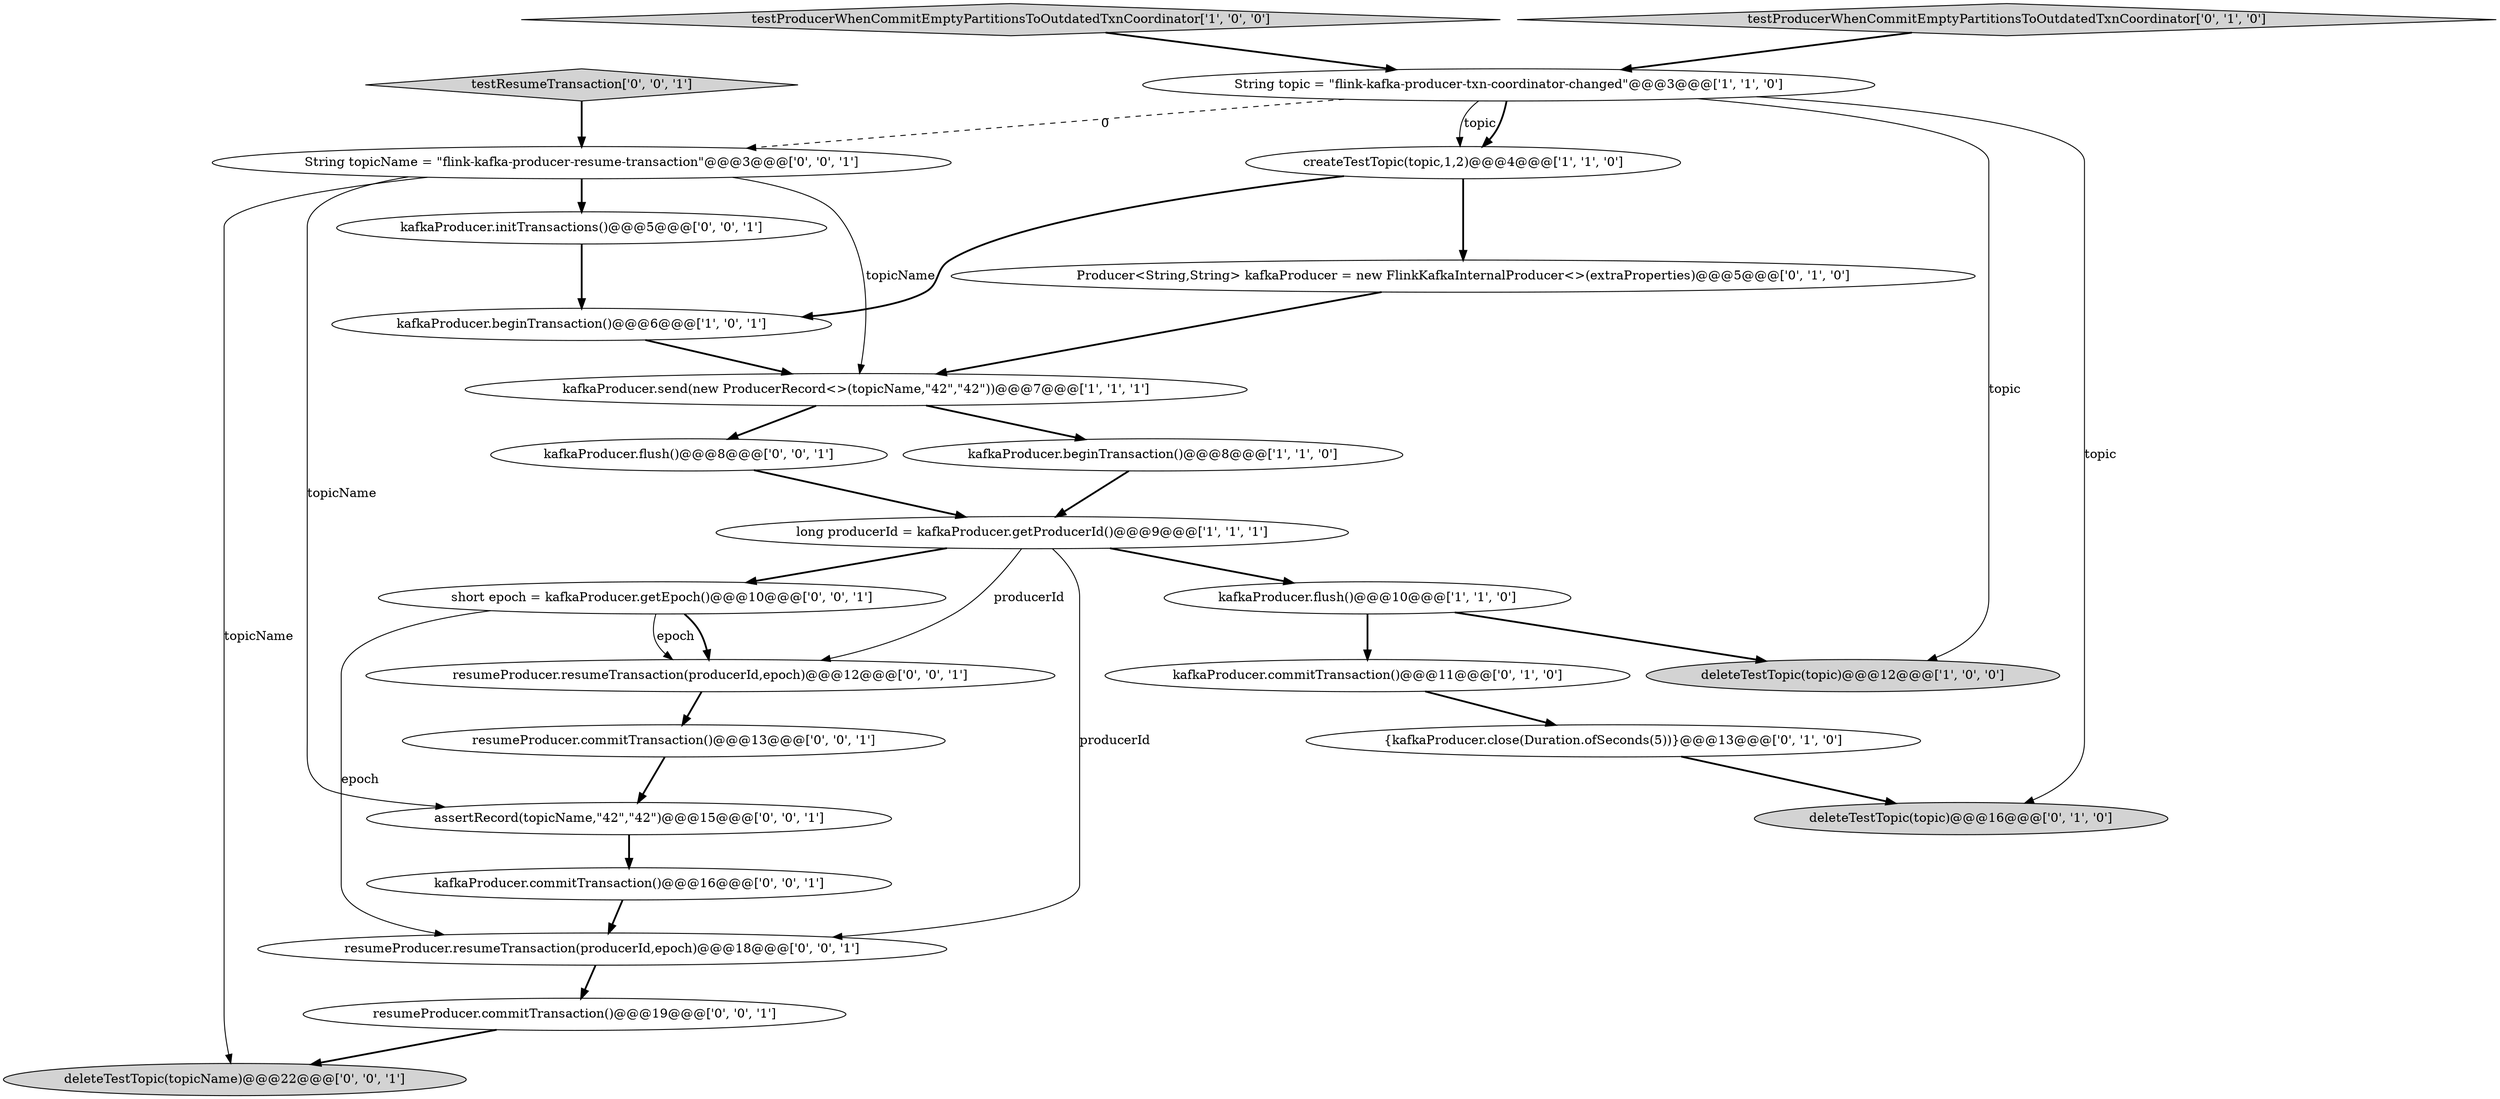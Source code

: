 digraph {
8 [style = filled, label = "deleteTestTopic(topic)@@@12@@@['1', '0', '0']", fillcolor = lightgray, shape = ellipse image = "AAA0AAABBB1BBB"];
15 [style = filled, label = "testResumeTransaction['0', '0', '1']", fillcolor = lightgray, shape = diamond image = "AAA0AAABBB3BBB"];
6 [style = filled, label = "kafkaProducer.beginTransaction()@@@8@@@['1', '1', '0']", fillcolor = white, shape = ellipse image = "AAA0AAABBB1BBB"];
16 [style = filled, label = "String topicName = \"flink-kafka-producer-resume-transaction\"@@@3@@@['0', '0', '1']", fillcolor = white, shape = ellipse image = "AAA0AAABBB3BBB"];
18 [style = filled, label = "short epoch = kafkaProducer.getEpoch()@@@10@@@['0', '0', '1']", fillcolor = white, shape = ellipse image = "AAA0AAABBB3BBB"];
7 [style = filled, label = "kafkaProducer.send(new ProducerRecord<>(topicName,\"42\",\"42\"))@@@7@@@['1', '1', '1']", fillcolor = white, shape = ellipse image = "AAA0AAABBB1BBB"];
25 [style = filled, label = "resumeProducer.commitTransaction()@@@19@@@['0', '0', '1']", fillcolor = white, shape = ellipse image = "AAA0AAABBB3BBB"];
1 [style = filled, label = "testProducerWhenCommitEmptyPartitionsToOutdatedTxnCoordinator['1', '0', '0']", fillcolor = lightgray, shape = diamond image = "AAA0AAABBB1BBB"];
23 [style = filled, label = "assertRecord(topicName,\"42\",\"42\")@@@15@@@['0', '0', '1']", fillcolor = white, shape = ellipse image = "AAA0AAABBB3BBB"];
19 [style = filled, label = "resumeProducer.commitTransaction()@@@13@@@['0', '0', '1']", fillcolor = white, shape = ellipse image = "AAA0AAABBB3BBB"];
4 [style = filled, label = "kafkaProducer.beginTransaction()@@@6@@@['1', '0', '1']", fillcolor = white, shape = ellipse image = "AAA0AAABBB1BBB"];
12 [style = filled, label = "deleteTestTopic(topic)@@@16@@@['0', '1', '0']", fillcolor = lightgray, shape = ellipse image = "AAA0AAABBB2BBB"];
17 [style = filled, label = "resumeProducer.resumeTransaction(producerId,epoch)@@@18@@@['0', '0', '1']", fillcolor = white, shape = ellipse image = "AAA0AAABBB3BBB"];
11 [style = filled, label = "{kafkaProducer.close(Duration.ofSeconds(5))}@@@13@@@['0', '1', '0']", fillcolor = white, shape = ellipse image = "AAA1AAABBB2BBB"];
13 [style = filled, label = "testProducerWhenCommitEmptyPartitionsToOutdatedTxnCoordinator['0', '1', '0']", fillcolor = lightgray, shape = diamond image = "AAA0AAABBB2BBB"];
10 [style = filled, label = "kafkaProducer.commitTransaction()@@@11@@@['0', '1', '0']", fillcolor = white, shape = ellipse image = "AAA0AAABBB2BBB"];
2 [style = filled, label = "String topic = \"flink-kafka-producer-txn-coordinator-changed\"@@@3@@@['1', '1', '0']", fillcolor = white, shape = ellipse image = "AAA0AAABBB1BBB"];
9 [style = filled, label = "Producer<String,String> kafkaProducer = new FlinkKafkaInternalProducer<>(extraProperties)@@@5@@@['0', '1', '0']", fillcolor = white, shape = ellipse image = "AAA1AAABBB2BBB"];
24 [style = filled, label = "resumeProducer.resumeTransaction(producerId,epoch)@@@12@@@['0', '0', '1']", fillcolor = white, shape = ellipse image = "AAA0AAABBB3BBB"];
5 [style = filled, label = "long producerId = kafkaProducer.getProducerId()@@@9@@@['1', '1', '1']", fillcolor = white, shape = ellipse image = "AAA0AAABBB1BBB"];
20 [style = filled, label = "deleteTestTopic(topicName)@@@22@@@['0', '0', '1']", fillcolor = lightgray, shape = ellipse image = "AAA0AAABBB3BBB"];
21 [style = filled, label = "kafkaProducer.commitTransaction()@@@16@@@['0', '0', '1']", fillcolor = white, shape = ellipse image = "AAA0AAABBB3BBB"];
0 [style = filled, label = "kafkaProducer.flush()@@@10@@@['1', '1', '0']", fillcolor = white, shape = ellipse image = "AAA0AAABBB1BBB"];
3 [style = filled, label = "createTestTopic(topic,1,2)@@@4@@@['1', '1', '0']", fillcolor = white, shape = ellipse image = "AAA0AAABBB1BBB"];
14 [style = filled, label = "kafkaProducer.flush()@@@8@@@['0', '0', '1']", fillcolor = white, shape = ellipse image = "AAA0AAABBB3BBB"];
22 [style = filled, label = "kafkaProducer.initTransactions()@@@5@@@['0', '0', '1']", fillcolor = white, shape = ellipse image = "AAA0AAABBB3BBB"];
14->5 [style = bold, label=""];
5->24 [style = solid, label="producerId"];
4->7 [style = bold, label=""];
11->12 [style = bold, label=""];
16->20 [style = solid, label="topicName"];
18->17 [style = solid, label="epoch"];
2->12 [style = solid, label="topic"];
18->24 [style = bold, label=""];
25->20 [style = bold, label=""];
21->17 [style = bold, label=""];
7->6 [style = bold, label=""];
18->24 [style = solid, label="epoch"];
10->11 [style = bold, label=""];
0->8 [style = bold, label=""];
16->22 [style = bold, label=""];
19->23 [style = bold, label=""];
2->3 [style = solid, label="topic"];
2->3 [style = bold, label=""];
7->14 [style = bold, label=""];
23->21 [style = bold, label=""];
0->10 [style = bold, label=""];
2->16 [style = dashed, label="0"];
5->0 [style = bold, label=""];
2->8 [style = solid, label="topic"];
16->7 [style = solid, label="topicName"];
3->9 [style = bold, label=""];
22->4 [style = bold, label=""];
15->16 [style = bold, label=""];
6->5 [style = bold, label=""];
5->18 [style = bold, label=""];
16->23 [style = solid, label="topicName"];
5->17 [style = solid, label="producerId"];
24->19 [style = bold, label=""];
13->2 [style = bold, label=""];
1->2 [style = bold, label=""];
3->4 [style = bold, label=""];
17->25 [style = bold, label=""];
9->7 [style = bold, label=""];
}
